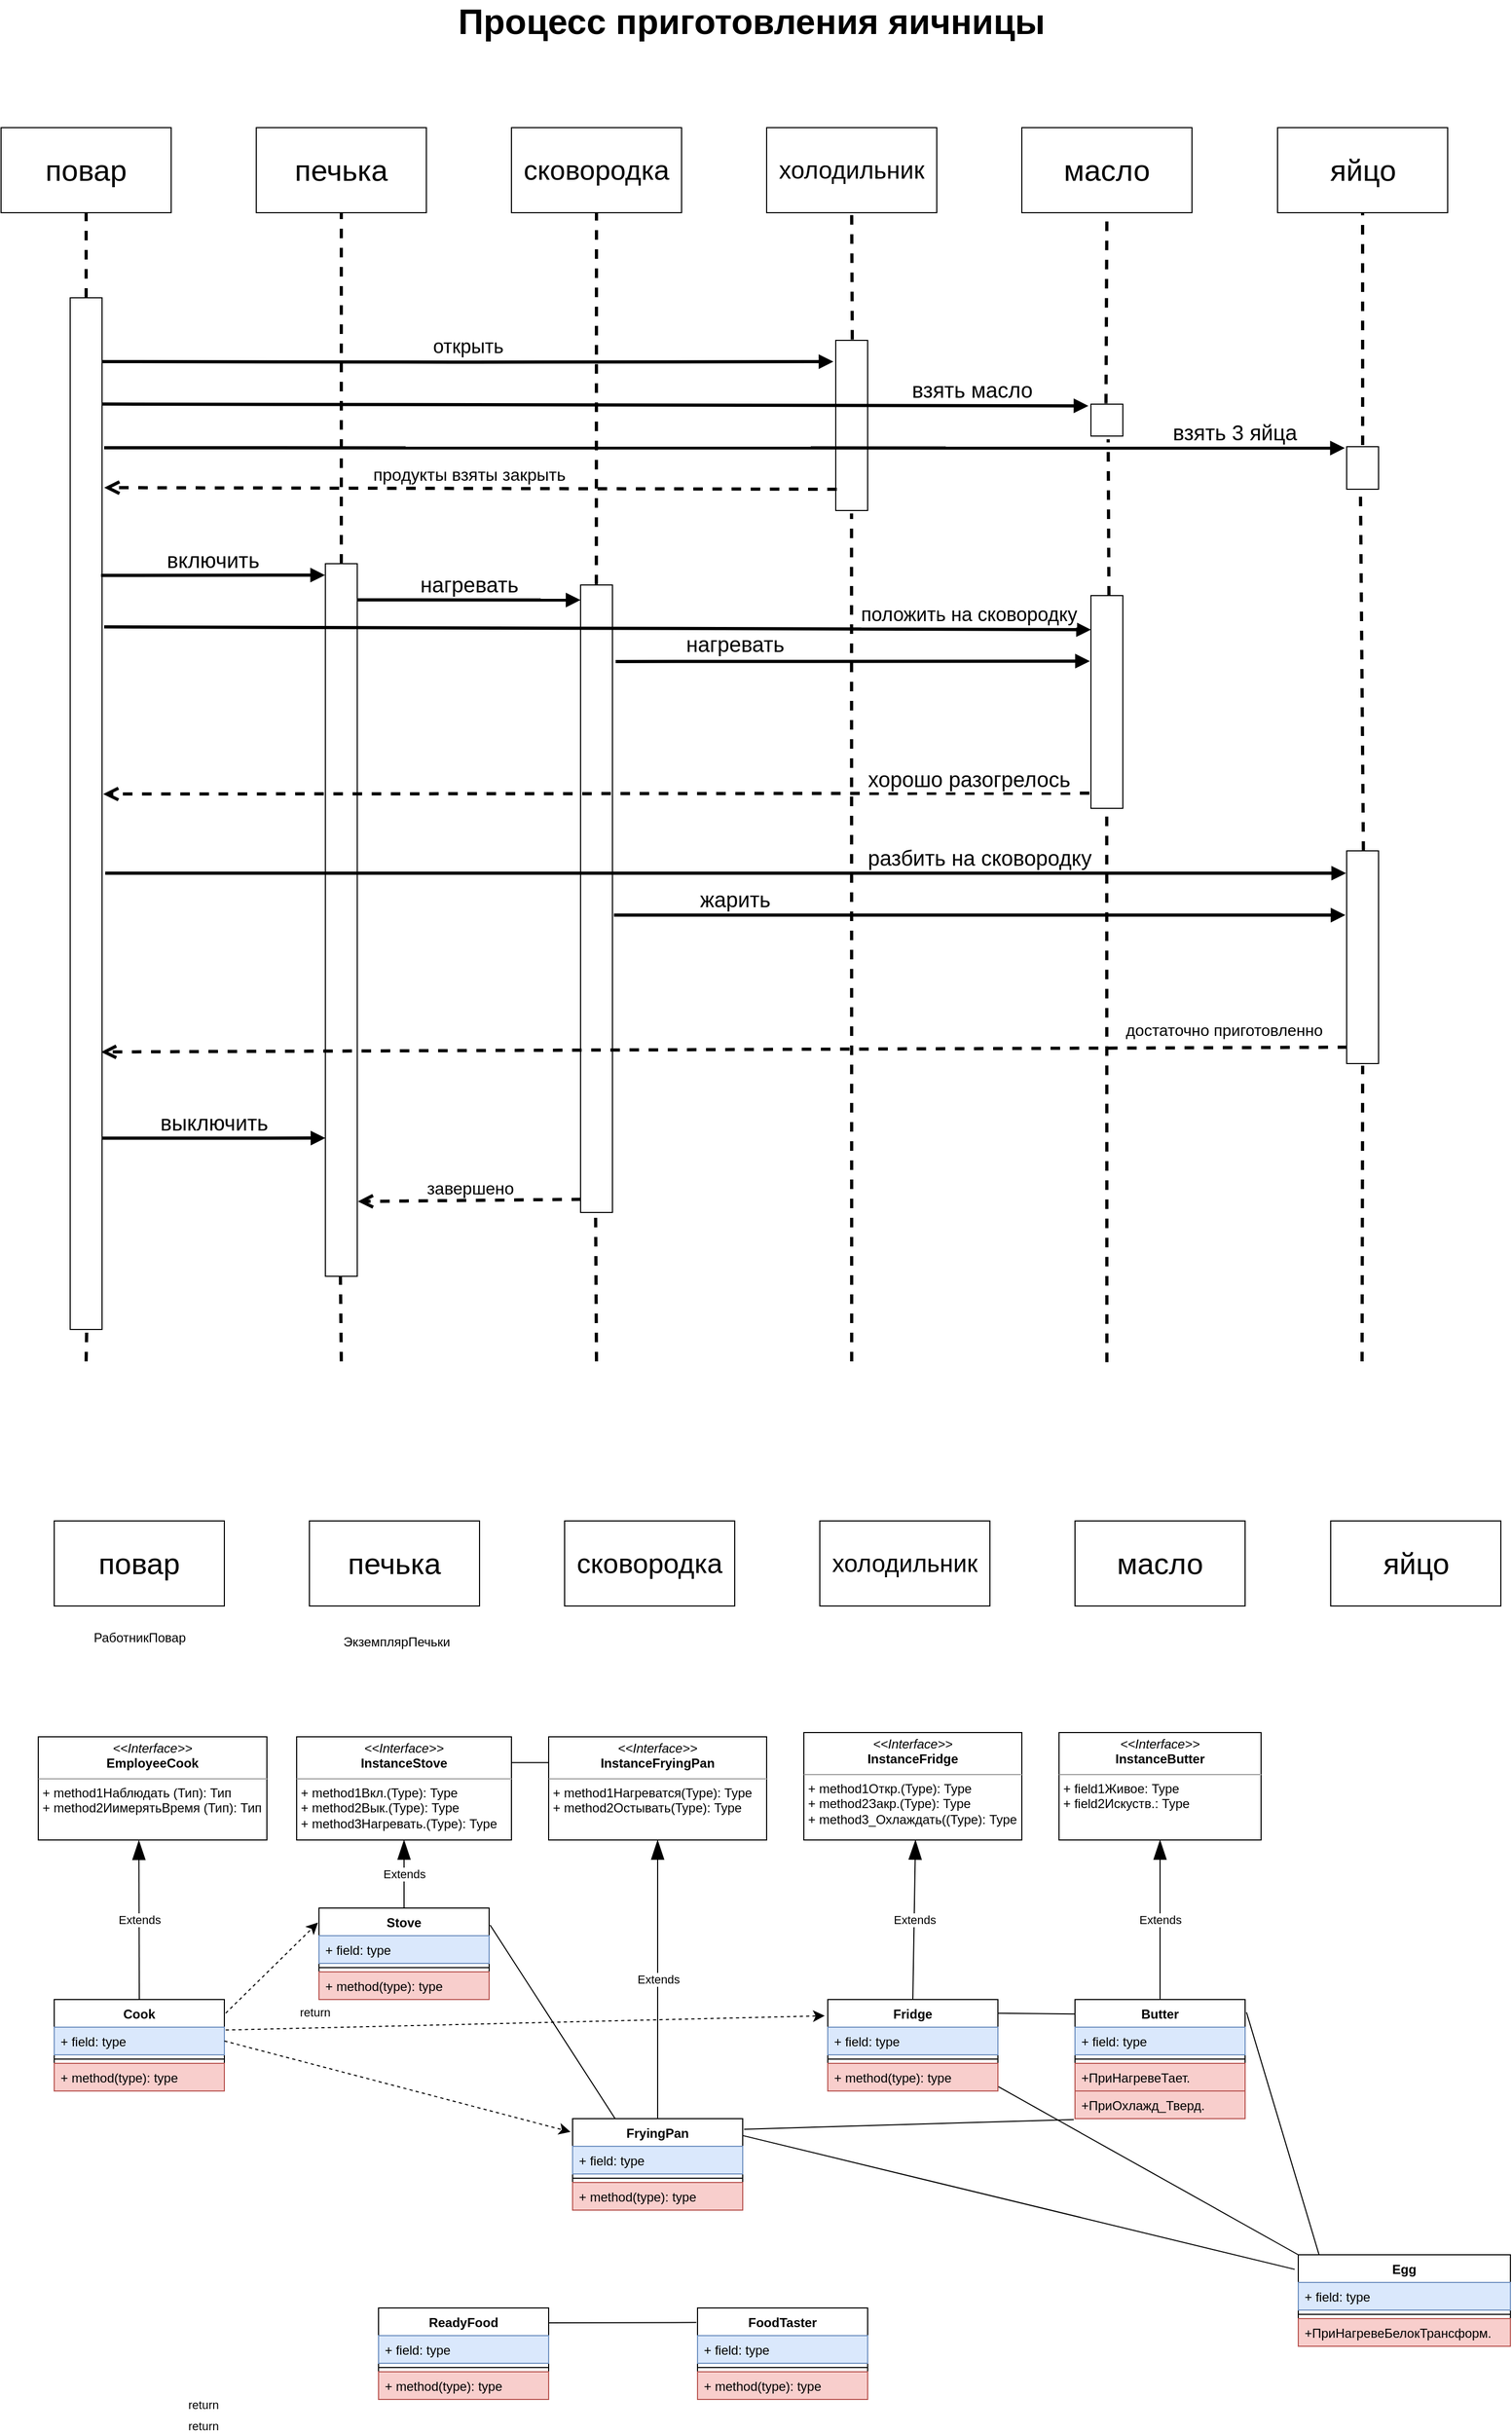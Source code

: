 <mxfile version="15.1.4" type="github">
  <diagram id="obAVTf1uiLFVrY0XSVBx" name="Page-1">
    <mxGraphModel dx="672" dy="408" grid="1" gridSize="10" guides="1" tooltips="1" connect="1" arrows="1" fold="1" page="1" pageScale="1" pageWidth="827" pageHeight="1169" math="0" shadow="0">
      <root>
        <mxCell id="0" />
        <mxCell id="1" parent="0" />
        <mxCell id="zY8dcGNMZM8oDJf9V6YR-1" value="" style="html=1;points=[];perimeter=orthogonalPerimeter;" parent="1" vertex="1">
          <mxGeometry x="345" y="570" width="30" height="670" as="geometry" />
        </mxCell>
        <mxCell id="zY8dcGNMZM8oDJf9V6YR-2" value="" style="html=1;points=[];perimeter=orthogonalPerimeter;" parent="1" vertex="1">
          <mxGeometry x="585" y="590" width="30" height="590" as="geometry" />
        </mxCell>
        <mxCell id="zY8dcGNMZM8oDJf9V6YR-3" value="&lt;span style=&quot;font-size: 28px ; text-align: justify&quot;&gt;&lt;font style=&quot;vertical-align: inherit&quot;&gt;&lt;font style=&quot;vertical-align: inherit&quot;&gt;повар&lt;/font&gt;&lt;/font&gt;&lt;/span&gt;" style="whiteSpace=wrap;html=1;align=center;" parent="1" vertex="1">
          <mxGeometry x="40" y="160" width="160" height="80" as="geometry" />
        </mxCell>
        <mxCell id="zY8dcGNMZM8oDJf9V6YR-4" value="&lt;span style=&quot;font-size: 28px ; text-align: justify&quot;&gt;&lt;font style=&quot;vertical-align: inherit&quot;&gt;&lt;font style=&quot;vertical-align: inherit&quot;&gt;печька&lt;/font&gt;&lt;/font&gt;&lt;/span&gt;" style="whiteSpace=wrap;html=1;align=center;" parent="1" vertex="1">
          <mxGeometry x="280" y="160" width="160" height="80" as="geometry" />
        </mxCell>
        <mxCell id="zY8dcGNMZM8oDJf9V6YR-5" value="&lt;span style=&quot;font-size: 26px ; text-align: justify&quot;&gt;&lt;font style=&quot;vertical-align: inherit&quot;&gt;&lt;font style=&quot;vertical-align: inherit&quot;&gt;сковородка&lt;/font&gt;&lt;/font&gt;&lt;/span&gt;" style="whiteSpace=wrap;html=1;align=center;" parent="1" vertex="1">
          <mxGeometry x="520" y="160" width="160" height="80" as="geometry" />
        </mxCell>
        <mxCell id="zY8dcGNMZM8oDJf9V6YR-6" value="&lt;span style=&quot;font-size: 23px ; text-align: justify&quot;&gt;&lt;font style=&quot;vertical-align: inherit&quot;&gt;&lt;font style=&quot;vertical-align: inherit&quot;&gt;холодильник&lt;/font&gt;&lt;/font&gt;&lt;/span&gt;" style="whiteSpace=wrap;html=1;align=center;" parent="1" vertex="1">
          <mxGeometry x="760" y="160" width="160" height="80" as="geometry" />
        </mxCell>
        <mxCell id="zY8dcGNMZM8oDJf9V6YR-7" value="&lt;span style=&quot;font-size: 28px ; text-align: justify&quot;&gt;&lt;font style=&quot;vertical-align: inherit&quot;&gt;&lt;font style=&quot;vertical-align: inherit&quot;&gt;масло&lt;/font&gt;&lt;/font&gt;&lt;/span&gt;" style="whiteSpace=wrap;html=1;align=center;" parent="1" vertex="1">
          <mxGeometry x="1000" y="160" width="160" height="80" as="geometry" />
        </mxCell>
        <mxCell id="zY8dcGNMZM8oDJf9V6YR-8" value="&lt;span style=&quot;font-size: 28px ; text-align: justify&quot;&gt;яйцо&lt;/span&gt;" style="whiteSpace=wrap;html=1;align=center;" parent="1" vertex="1">
          <mxGeometry x="1240.5" y="160" width="160" height="80" as="geometry" />
        </mxCell>
        <mxCell id="zY8dcGNMZM8oDJf9V6YR-9" value="" style="html=1;points=[];perimeter=orthogonalPerimeter;" parent="1" vertex="1">
          <mxGeometry x="105" y="320" width="30" height="970" as="geometry" />
        </mxCell>
        <mxCell id="zY8dcGNMZM8oDJf9V6YR-10" value="" style="html=1;points=[];perimeter=orthogonalPerimeter;" parent="1" vertex="1">
          <mxGeometry x="825" y="360" width="30" height="160" as="geometry" />
        </mxCell>
        <mxCell id="zY8dcGNMZM8oDJf9V6YR-11" value="" style="html=1;points=[];perimeter=orthogonalPerimeter;" parent="1" vertex="1">
          <mxGeometry x="1065" y="420" width="30" height="30" as="geometry" />
        </mxCell>
        <mxCell id="zY8dcGNMZM8oDJf9V6YR-12" value="" style="html=1;points=[];perimeter=orthogonalPerimeter;" parent="1" vertex="1">
          <mxGeometry x="1305.5" y="460" width="30" height="40" as="geometry" />
        </mxCell>
        <mxCell id="zY8dcGNMZM8oDJf9V6YR-13" value="&lt;span style=&quot;font-size: 16px&quot;&gt;&lt;font style=&quot;vertical-align: inherit&quot;&gt;&lt;font style=&quot;vertical-align: inherit&quot;&gt;завершено&lt;/font&gt;&lt;/font&gt;&lt;/span&gt;" style="html=1;verticalAlign=bottom;endArrow=open;dashed=1;endSize=8;strokeWidth=3;entryX=1.017;entryY=0.895;entryDx=0;entryDy=0;entryPerimeter=0;exitX=0.017;exitY=0.979;exitDx=0;exitDy=0;exitPerimeter=0;" parent="1" source="zY8dcGNMZM8oDJf9V6YR-2" target="zY8dcGNMZM8oDJf9V6YR-1" edge="1">
          <mxGeometry relative="1" as="geometry">
            <mxPoint x="580" y="1080" as="sourcePoint" />
            <mxPoint x="380" y="1080" as="targetPoint" />
            <Array as="points" />
          </mxGeometry>
        </mxCell>
        <mxCell id="zY8dcGNMZM8oDJf9V6YR-14" value="&lt;font style=&quot;vertical-align: inherit&quot;&gt;&lt;font style=&quot;vertical-align: inherit ; font-size: 18px&quot;&gt;открыть&lt;/font&gt;&lt;/font&gt;" style="html=1;verticalAlign=bottom;endArrow=block;strokeWidth=3;entryX=-0.074;entryY=0.125;entryDx=0;entryDy=0;entryPerimeter=0;" parent="1" target="zY8dcGNMZM8oDJf9V6YR-10" edge="1">
          <mxGeometry width="80" relative="1" as="geometry">
            <mxPoint x="135" y="380" as="sourcePoint" />
            <mxPoint x="820.0" y="380" as="targetPoint" />
            <Array as="points">
              <mxPoint x="475.21" y="380.5" />
            </Array>
          </mxGeometry>
        </mxCell>
        <mxCell id="zY8dcGNMZM8oDJf9V6YR-15" value="&lt;font style=&quot;vertical-align: inherit&quot;&gt;&lt;font style=&quot;vertical-align: inherit ; font-size: 20px&quot;&gt;&lt;font style=&quot;vertical-align: inherit&quot;&gt;&lt;font style=&quot;vertical-align: inherit&quot;&gt;&lt;font style=&quot;vertical-align: inherit&quot;&gt;&lt;font style=&quot;vertical-align: inherit&quot;&gt;взять масло&lt;/font&gt;&lt;/font&gt;&lt;/font&gt;&lt;/font&gt;&lt;/font&gt;&lt;/font&gt;" style="html=1;verticalAlign=bottom;endArrow=block;strokeWidth=3;exitX=1;exitY=0.103;exitDx=0;exitDy=0;exitPerimeter=0;entryX=-0.08;entryY=0.054;entryDx=0;entryDy=0;entryPerimeter=0;" parent="1" source="zY8dcGNMZM8oDJf9V6YR-9" target="zY8dcGNMZM8oDJf9V6YR-11" edge="1">
          <mxGeometry x="0.764" width="80" relative="1" as="geometry">
            <mxPoint x="135" y="430.5" as="sourcePoint" />
            <mxPoint x="1070" y="420" as="targetPoint" />
            <mxPoint as="offset" />
          </mxGeometry>
        </mxCell>
        <mxCell id="zY8dcGNMZM8oDJf9V6YR-16" value="&lt;font style=&quot;vertical-align: inherit&quot;&gt;&lt;font style=&quot;vertical-align: inherit ; font-size: 20px&quot;&gt;&lt;font style=&quot;vertical-align: inherit&quot;&gt;&lt;font style=&quot;vertical-align: inherit&quot;&gt;&lt;font style=&quot;vertical-align: inherit&quot;&gt;&lt;font style=&quot;vertical-align: inherit&quot;&gt;&lt;font style=&quot;vertical-align: inherit&quot;&gt;&lt;font style=&quot;vertical-align: inherit&quot;&gt;&lt;font style=&quot;vertical-align: inherit&quot;&gt;&lt;font style=&quot;vertical-align: inherit&quot;&gt;&lt;font style=&quot;vertical-align: inherit&quot;&gt;&lt;font style=&quot;vertical-align: inherit&quot;&gt;взять 3 яйца&lt;/font&gt;&lt;/font&gt;&lt;/font&gt;&lt;/font&gt;&lt;/font&gt;&lt;/font&gt;&lt;/font&gt;&lt;/font&gt;&lt;/font&gt;&lt;/font&gt;&lt;/font&gt;&lt;/font&gt;" style="html=1;verticalAlign=bottom;endArrow=block;strokeWidth=3;entryX=-0.058;entryY=0.032;entryDx=0;entryDy=0;entryPerimeter=0;" parent="1" target="zY8dcGNMZM8oDJf9V6YR-12" edge="1">
          <mxGeometry x="0.822" width="80" relative="1" as="geometry">
            <mxPoint x="137" y="461" as="sourcePoint" />
            <mxPoint x="1303.67" y="459.65" as="targetPoint" />
            <mxPoint as="offset" />
          </mxGeometry>
        </mxCell>
        <mxCell id="zY8dcGNMZM8oDJf9V6YR-17" value="&lt;font style=&quot;vertical-align: inherit&quot;&gt;&lt;font style=&quot;vertical-align: inherit ; font-size: 20px&quot;&gt;&lt;font style=&quot;vertical-align: inherit&quot;&gt;&lt;font style=&quot;vertical-align: inherit&quot;&gt;включить&lt;/font&gt;&lt;/font&gt;&lt;/font&gt;&lt;/font&gt;" style="html=1;verticalAlign=bottom;endArrow=block;strokeWidth=3;entryX=-0.011;entryY=0.016;entryDx=0;entryDy=0;entryPerimeter=0;" parent="1" target="zY8dcGNMZM8oDJf9V6YR-1" edge="1">
          <mxGeometry width="80" relative="1" as="geometry">
            <mxPoint x="134" y="581" as="sourcePoint" />
            <mxPoint x="343" y="570" as="targetPoint" />
          </mxGeometry>
        </mxCell>
        <mxCell id="zY8dcGNMZM8oDJf9V6YR-18" value="" style="html=1;points=[];perimeter=orthogonalPerimeter;" parent="1" vertex="1">
          <mxGeometry x="1065" y="600" width="30" height="200" as="geometry" />
        </mxCell>
        <mxCell id="zY8dcGNMZM8oDJf9V6YR-19" value="" style="html=1;points=[];perimeter=orthogonalPerimeter;" parent="1" vertex="1">
          <mxGeometry x="1305.5" y="840" width="30" height="200" as="geometry" />
        </mxCell>
        <mxCell id="zY8dcGNMZM8oDJf9V6YR-20" value="&lt;font style=&quot;vertical-align: inherit&quot;&gt;&lt;font style=&quot;vertical-align: inherit ; font-size: 20px&quot;&gt;&lt;font style=&quot;vertical-align: inherit&quot;&gt;&lt;font style=&quot;vertical-align: inherit&quot;&gt;&lt;font style=&quot;vertical-align: inherit&quot;&gt;&lt;font style=&quot;vertical-align: inherit&quot;&gt;выключить&lt;/font&gt;&lt;/font&gt;&lt;/font&gt;&lt;/font&gt;&lt;/font&gt;&lt;/font&gt;" style="html=1;verticalAlign=bottom;endArrow=block;strokeWidth=3;exitX=0.99;exitY=0.312;exitDx=0;exitDy=0;exitPerimeter=0;entryX=-0.011;entryY=0.016;entryDx=0;entryDy=0;entryPerimeter=0;" parent="1" edge="1">
          <mxGeometry width="80" relative="1" as="geometry">
            <mxPoint x="135.03" y="1110.16" as="sourcePoint" />
            <mxPoint x="345" y="1110" as="targetPoint" />
            <Array as="points">
              <mxPoint x="235.03" y="1110.16" />
            </Array>
          </mxGeometry>
        </mxCell>
        <mxCell id="zY8dcGNMZM8oDJf9V6YR-21" value="&lt;font style=&quot;vertical-align: inherit&quot;&gt;&lt;font style=&quot;vertical-align: inherit ; font-size: 20px&quot;&gt;&lt;font style=&quot;vertical-align: inherit&quot;&gt;&lt;font style=&quot;vertical-align: inherit&quot;&gt;&lt;font style=&quot;vertical-align: inherit&quot;&gt;&lt;font style=&quot;vertical-align: inherit&quot;&gt;нагревать&lt;/font&gt;&lt;/font&gt;&lt;/font&gt;&lt;/font&gt;&lt;/font&gt;&lt;/font&gt;" style="html=1;verticalAlign=bottom;endArrow=block;strokeWidth=3;entryX=-0.002;entryY=0.024;entryDx=0;entryDy=0;entryPerimeter=0;" parent="1" target="zY8dcGNMZM8oDJf9V6YR-2" edge="1">
          <mxGeometry width="80" relative="1" as="geometry">
            <mxPoint x="375" y="604" as="sourcePoint" />
            <mxPoint x="585" y="613" as="targetPoint" />
          </mxGeometry>
        </mxCell>
        <mxCell id="zY8dcGNMZM8oDJf9V6YR-22" value="&lt;span style=&quot;font-size: 16px&quot;&gt;&lt;font style=&quot;vertical-align: inherit&quot;&gt;&lt;font style=&quot;vertical-align: inherit&quot;&gt;&lt;font style=&quot;vertical-align: inherit&quot;&gt;&lt;font style=&quot;vertical-align: inherit&quot;&gt;продукты взяты закрыть&lt;/font&gt;&lt;/font&gt;&lt;/font&gt;&lt;/font&gt;&lt;/span&gt;" style="html=1;verticalAlign=bottom;endArrow=open;dashed=1;endSize=8;strokeWidth=3;exitX=0.033;exitY=0.875;exitDx=0;exitDy=0;exitPerimeter=0;entryX=1.067;entryY=0.184;entryDx=0;entryDy=0;entryPerimeter=0;" parent="1" source="zY8dcGNMZM8oDJf9V6YR-10" target="zY8dcGNMZM8oDJf9V6YR-9" edge="1">
          <mxGeometry x="0.004" y="-1" relative="1" as="geometry">
            <mxPoint x="580" y="500" as="sourcePoint" />
            <mxPoint x="380" y="500" as="targetPoint" />
            <Array as="points" />
            <mxPoint as="offset" />
          </mxGeometry>
        </mxCell>
        <mxCell id="zY8dcGNMZM8oDJf9V6YR-23" value="&lt;span style=&quot;font-size: 20px&quot;&gt;&lt;font style=&quot;vertical-align: inherit&quot;&gt;&lt;font style=&quot;vertical-align: inherit&quot;&gt;нагревать&lt;/font&gt;&lt;/font&gt;&lt;/span&gt;" style="html=1;verticalAlign=bottom;endArrow=block;strokeWidth=3;exitX=1.1;exitY=0.122;exitDx=0;exitDy=0;exitPerimeter=0;entryX=-0.033;entryY=0.308;entryDx=0;entryDy=0;entryPerimeter=0;" parent="1" source="zY8dcGNMZM8oDJf9V6YR-2" target="zY8dcGNMZM8oDJf9V6YR-18" edge="1">
          <mxGeometry x="-0.498" y="2" width="80" relative="1" as="geometry">
            <mxPoint x="760" y="680" as="sourcePoint" />
            <mxPoint x="1065" y="659" as="targetPoint" />
            <mxPoint as="offset" />
          </mxGeometry>
        </mxCell>
        <mxCell id="zY8dcGNMZM8oDJf9V6YR-24" value="&lt;font style=&quot;font-size: 20px&quot;&gt;хорошо разогрелось&lt;/font&gt;" style="html=1;verticalAlign=bottom;endArrow=open;dashed=1;endSize=8;strokeWidth=3;exitX=-0.048;exitY=0.929;exitDx=0;exitDy=0;exitPerimeter=0;entryX=1.033;entryY=0.481;entryDx=0;entryDy=0;entryPerimeter=0;startSize=8;" parent="1" source="zY8dcGNMZM8oDJf9V6YR-18" target="zY8dcGNMZM8oDJf9V6YR-9" edge="1">
          <mxGeometry x="-0.755" y="1" relative="1" as="geometry">
            <mxPoint x="850" y="780" as="sourcePoint" />
            <mxPoint x="650.0" y="780" as="targetPoint" />
            <Array as="points" />
            <mxPoint as="offset" />
          </mxGeometry>
        </mxCell>
        <mxCell id="zY8dcGNMZM8oDJf9V6YR-25" value="&lt;font style=&quot;vertical-align: inherit&quot;&gt;&lt;font style=&quot;vertical-align: inherit ; font-size: 18px&quot;&gt;положить на сковородку&lt;/font&gt;&lt;/font&gt;" style="html=1;verticalAlign=bottom;endArrow=block;strokeWidth=3;exitX=1.067;exitY=0.319;exitDx=0;exitDy=0;exitPerimeter=0;entryX=0;entryY=0.16;entryDx=0;entryDy=0;entryPerimeter=0;" parent="1" source="zY8dcGNMZM8oDJf9V6YR-9" target="zY8dcGNMZM8oDJf9V6YR-18" edge="1">
          <mxGeometry x="0.752" width="80" relative="1" as="geometry">
            <mxPoint x="260" y="640" as="sourcePoint" />
            <mxPoint x="710" y="640.1" as="targetPoint" />
            <mxPoint as="offset" />
          </mxGeometry>
        </mxCell>
        <mxCell id="zY8dcGNMZM8oDJf9V6YR-26" value="&lt;span style=&quot;font-size: 20px&quot;&gt;&lt;font style=&quot;vertical-align: inherit&quot;&gt;&lt;font style=&quot;vertical-align: inherit&quot;&gt;разбить на сковородку&lt;/font&gt;&lt;/font&gt;&lt;/span&gt;" style="html=1;verticalAlign=bottom;endArrow=block;strokeWidth=3;entryX=-0.017;entryY=0.105;entryDx=0;entryDy=0;entryPerimeter=0;" parent="1" target="zY8dcGNMZM8oDJf9V6YR-19" edge="1">
          <mxGeometry x="0.409" width="80" relative="1" as="geometry">
            <mxPoint x="138" y="861" as="sourcePoint" />
            <mxPoint x="1340" y="860.1" as="targetPoint" />
            <mxPoint as="offset" />
          </mxGeometry>
        </mxCell>
        <mxCell id="zY8dcGNMZM8oDJf9V6YR-27" value="&lt;span style=&quot;font-size: 20px&quot;&gt;&lt;font style=&quot;vertical-align: inherit&quot;&gt;&lt;font style=&quot;vertical-align: inherit&quot;&gt;жарить&lt;/font&gt;&lt;/font&gt;&lt;/span&gt;" style="html=1;verticalAlign=bottom;endArrow=block;strokeWidth=3;exitX=1.044;exitY=0.526;exitDx=0;exitDy=0;exitPerimeter=0;entryX=-0.039;entryY=0.302;entryDx=0;entryDy=0;entryPerimeter=0;" parent="1" source="zY8dcGNMZM8oDJf9V6YR-2" target="zY8dcGNMZM8oDJf9V6YR-19" edge="1">
          <mxGeometry x="-0.669" width="80" relative="1" as="geometry">
            <mxPoint x="800.5" y="900" as="sourcePoint" />
            <mxPoint x="1300" y="900" as="targetPoint" />
            <mxPoint as="offset" />
          </mxGeometry>
        </mxCell>
        <mxCell id="zY8dcGNMZM8oDJf9V6YR-28" value="&lt;font style=&quot;font-size: 15px&quot;&gt;достаточно приготовленно&lt;/font&gt;" style="html=1;verticalAlign=bottom;endArrow=open;dashed=1;endSize=8;strokeWidth=3;exitX=0.017;exitY=0.923;exitDx=0;exitDy=0;exitPerimeter=0;entryX=0.967;entryY=0.731;entryDx=0;entryDy=0;entryPerimeter=0;" parent="1" source="zY8dcGNMZM8oDJf9V6YR-19" target="zY8dcGNMZM8oDJf9V6YR-9" edge="1">
          <mxGeometry x="-0.802" y="-5" relative="1" as="geometry">
            <mxPoint x="730" y="1020" as="sourcePoint" />
            <mxPoint x="150" y="1023" as="targetPoint" />
            <Array as="points" />
            <mxPoint as="offset" />
          </mxGeometry>
        </mxCell>
        <mxCell id="zY8dcGNMZM8oDJf9V6YR-29" value="&lt;font style=&quot;font-size: 33px&quot;&gt;Процесс приготовления яичницы&amp;nbsp;&lt;/font&gt;" style="text;strokeColor=none;fillColor=none;html=1;fontSize=24;fontStyle=1;verticalAlign=middle;align=center;" parent="1" vertex="1">
          <mxGeometry x="470" y="40" width="560" height="40" as="geometry" />
        </mxCell>
        <mxCell id="zY8dcGNMZM8oDJf9V6YR-30" value="" style="endArrow=none;dashed=1;html=1;startSize=8;strokeWidth=3;entryX=0.5;entryY=1;entryDx=0;entryDy=0;" parent="1" target="zY8dcGNMZM8oDJf9V6YR-3" edge="1">
          <mxGeometry width="50" height="50" relative="1" as="geometry">
            <mxPoint x="120" y="320" as="sourcePoint" />
            <mxPoint x="700" y="690" as="targetPoint" />
          </mxGeometry>
        </mxCell>
        <mxCell id="zY8dcGNMZM8oDJf9V6YR-31" value="" style="endArrow=none;dashed=1;html=1;startSize=8;strokeWidth=3;" parent="1" edge="1">
          <mxGeometry width="50" height="50" relative="1" as="geometry">
            <mxPoint x="360" y="570" as="sourcePoint" />
            <mxPoint x="360" y="240" as="targetPoint" />
          </mxGeometry>
        </mxCell>
        <mxCell id="zY8dcGNMZM8oDJf9V6YR-32" value="" style="endArrow=none;dashed=1;html=1;startSize=8;strokeWidth=3;entryX=0.472;entryY=1;entryDx=0;entryDy=0;entryPerimeter=0;" parent="1" target="zY8dcGNMZM8oDJf9V6YR-1" edge="1">
          <mxGeometry width="50" height="50" relative="1" as="geometry">
            <mxPoint x="360" y="1320" as="sourcePoint" />
            <mxPoint x="370" y="1200" as="targetPoint" />
          </mxGeometry>
        </mxCell>
        <mxCell id="zY8dcGNMZM8oDJf9V6YR-33" value="" style="endArrow=none;dashed=1;html=1;startSize=8;strokeWidth=3;entryX=0.518;entryY=1;entryDx=0;entryDy=0;entryPerimeter=0;" parent="1" target="zY8dcGNMZM8oDJf9V6YR-9" edge="1">
          <mxGeometry width="50" height="50" relative="1" as="geometry">
            <mxPoint x="120" y="1320" as="sourcePoint" />
            <mxPoint x="120" y="1290" as="targetPoint" />
          </mxGeometry>
        </mxCell>
        <mxCell id="zY8dcGNMZM8oDJf9V6YR-34" value="" style="endArrow=none;dashed=1;html=1;startSize=8;strokeWidth=3;entryX=0.472;entryY=1;entryDx=0;entryDy=0;entryPerimeter=0;" parent="1" target="zY8dcGNMZM8oDJf9V6YR-2" edge="1">
          <mxGeometry width="50" height="50" relative="1" as="geometry">
            <mxPoint x="600" y="1320" as="sourcePoint" />
            <mxPoint x="600" y="1180" as="targetPoint" />
          </mxGeometry>
        </mxCell>
        <mxCell id="zY8dcGNMZM8oDJf9V6YR-35" value="" style="endArrow=none;dashed=1;html=1;startSize=8;strokeWidth=3;entryX=0.495;entryY=1.017;entryDx=0;entryDy=0;entryPerimeter=0;" parent="1" target="zY8dcGNMZM8oDJf9V6YR-10" edge="1">
          <mxGeometry width="50" height="50" relative="1" as="geometry">
            <mxPoint x="840" y="1320" as="sourcePoint" />
            <mxPoint x="840" y="510" as="targetPoint" />
          </mxGeometry>
        </mxCell>
        <mxCell id="zY8dcGNMZM8oDJf9V6YR-36" value="" style="endArrow=none;dashed=1;html=1;startSize=8;strokeWidth=3;exitX=0.518;exitY=-0.005;exitDx=0;exitDy=0;exitPerimeter=0;entryX=0.5;entryY=1;entryDx=0;entryDy=0;" parent="1" source="zY8dcGNMZM8oDJf9V6YR-10" target="zY8dcGNMZM8oDJf9V6YR-6" edge="1">
          <mxGeometry width="50" height="50" relative="1" as="geometry">
            <mxPoint x="840" y="300" as="sourcePoint" />
            <mxPoint x="840" y="250" as="targetPoint" />
          </mxGeometry>
        </mxCell>
        <mxCell id="zY8dcGNMZM8oDJf9V6YR-37" value="" style="endArrow=none;dashed=1;html=1;startSize=8;strokeWidth=3;entryX=0.5;entryY=1;entryDx=0;entryDy=0;exitX=0.495;exitY=-0.001;exitDx=0;exitDy=0;exitPerimeter=0;" parent="1" source="zY8dcGNMZM8oDJf9V6YR-2" target="zY8dcGNMZM8oDJf9V6YR-5" edge="1">
          <mxGeometry width="50" height="50" relative="1" as="geometry">
            <mxPoint x="600" y="280" as="sourcePoint" />
            <mxPoint x="600" y="240" as="targetPoint" />
          </mxGeometry>
        </mxCell>
        <mxCell id="zY8dcGNMZM8oDJf9V6YR-38" value="" style="endArrow=none;dashed=1;html=1;startSize=8;strokeWidth=3;entryX=0.5;entryY=1;entryDx=0;entryDy=0;exitX=0.472;exitY=-0.025;exitDx=0;exitDy=0;exitPerimeter=0;" parent="1" source="zY8dcGNMZM8oDJf9V6YR-11" target="zY8dcGNMZM8oDJf9V6YR-7" edge="1">
          <mxGeometry width="50" height="50" relative="1" as="geometry">
            <mxPoint x="1080" y="340" as="sourcePoint" />
            <mxPoint x="1080" y="260" as="targetPoint" />
          </mxGeometry>
        </mxCell>
        <mxCell id="zY8dcGNMZM8oDJf9V6YR-39" value="" style="endArrow=none;dashed=1;html=1;startSize=8;strokeWidth=3;entryX=0.541;entryY=1.101;entryDx=0;entryDy=0;entryPerimeter=0;exitX=0.564;exitY=0;exitDx=0;exitDy=0;exitPerimeter=0;" parent="1" source="zY8dcGNMZM8oDJf9V6YR-18" target="zY8dcGNMZM8oDJf9V6YR-11" edge="1">
          <mxGeometry width="50" height="50" relative="1" as="geometry">
            <mxPoint x="1080" y="530" as="sourcePoint" />
            <mxPoint x="1080" y="450" as="targetPoint" />
          </mxGeometry>
        </mxCell>
        <mxCell id="zY8dcGNMZM8oDJf9V6YR-40" value="" style="endArrow=none;dashed=1;html=1;startSize=8;strokeWidth=3;entryX=0.495;entryY=1.01;entryDx=0;entryDy=0;entryPerimeter=0;" parent="1" target="zY8dcGNMZM8oDJf9V6YR-18" edge="1">
          <mxGeometry width="50" height="50" relative="1" as="geometry">
            <mxPoint x="1080" y="1320.69" as="sourcePoint" />
            <mxPoint x="1080" y="760" as="targetPoint" />
          </mxGeometry>
        </mxCell>
        <mxCell id="zY8dcGNMZM8oDJf9V6YR-41" value="" style="endArrow=none;dashed=1;html=1;startSize=8;strokeWidth=3;entryX=0.433;entryY=1.05;entryDx=0;entryDy=0;exitX=0.525;exitY=0;exitDx=0;exitDy=0;exitPerimeter=0;entryPerimeter=0;" parent="1" source="zY8dcGNMZM8oDJf9V6YR-19" target="zY8dcGNMZM8oDJf9V6YR-12" edge="1">
          <mxGeometry width="50" height="50" relative="1" as="geometry">
            <mxPoint x="1320" y="800" as="sourcePoint" />
            <mxPoint x="1320" y="720" as="targetPoint" />
          </mxGeometry>
        </mxCell>
        <mxCell id="zY8dcGNMZM8oDJf9V6YR-42" value="" style="endArrow=none;dashed=1;html=1;startSize=8;strokeWidth=3;entryX=0.502;entryY=1.01;entryDx=0;entryDy=0;entryPerimeter=0;" parent="1" target="zY8dcGNMZM8oDJf9V6YR-19" edge="1">
          <mxGeometry width="50" height="50" relative="1" as="geometry">
            <mxPoint x="1320" y="1320" as="sourcePoint" />
            <mxPoint x="1320" y="1040" as="targetPoint" />
          </mxGeometry>
        </mxCell>
        <mxCell id="zY8dcGNMZM8oDJf9V6YR-43" value="" style="endArrow=none;dashed=1;html=1;startSize=8;strokeWidth=3;entryX=0.5;entryY=1;entryDx=0;entryDy=0;exitX=0.502;exitY=-0.036;exitDx=0;exitDy=0;exitPerimeter=0;" parent="1" source="zY8dcGNMZM8oDJf9V6YR-12" target="zY8dcGNMZM8oDJf9V6YR-8" edge="1">
          <mxGeometry width="50" height="50" relative="1" as="geometry">
            <mxPoint x="1320" y="380" as="sourcePoint" />
            <mxPoint x="1320" y="300" as="targetPoint" />
          </mxGeometry>
        </mxCell>
        <mxCell id="zY8dcGNMZM8oDJf9V6YR-44" value="&lt;span style=&quot;font-size: 28px ; text-align: justify&quot;&gt;&lt;font style=&quot;vertical-align: inherit&quot;&gt;&lt;font style=&quot;vertical-align: inherit&quot;&gt;повар&lt;/font&gt;&lt;/font&gt;&lt;/span&gt;" style="whiteSpace=wrap;html=1;align=center;" parent="1" vertex="1">
          <mxGeometry x="90" y="1470" width="160" height="80" as="geometry" />
        </mxCell>
        <mxCell id="zY8dcGNMZM8oDJf9V6YR-45" value="&lt;span style=&quot;font-size: 28px ; text-align: justify&quot;&gt;&lt;font style=&quot;vertical-align: inherit&quot;&gt;&lt;font style=&quot;vertical-align: inherit&quot;&gt;печька&lt;/font&gt;&lt;/font&gt;&lt;/span&gt;" style="whiteSpace=wrap;html=1;align=center;" parent="1" vertex="1">
          <mxGeometry x="330" y="1470" width="160" height="80" as="geometry" />
        </mxCell>
        <mxCell id="zY8dcGNMZM8oDJf9V6YR-46" value="&lt;span style=&quot;font-size: 26px ; text-align: justify&quot;&gt;&lt;font style=&quot;vertical-align: inherit&quot;&gt;&lt;font style=&quot;vertical-align: inherit&quot;&gt;сковородка&lt;/font&gt;&lt;/font&gt;&lt;/span&gt;" style="whiteSpace=wrap;html=1;align=center;" parent="1" vertex="1">
          <mxGeometry x="570" y="1470" width="160" height="80" as="geometry" />
        </mxCell>
        <mxCell id="zY8dcGNMZM8oDJf9V6YR-47" value="&lt;span style=&quot;font-size: 23px ; text-align: justify&quot;&gt;&lt;font style=&quot;vertical-align: inherit&quot;&gt;&lt;font style=&quot;vertical-align: inherit&quot;&gt;холодильник&lt;/font&gt;&lt;/font&gt;&lt;/span&gt;" style="whiteSpace=wrap;html=1;align=center;" parent="1" vertex="1">
          <mxGeometry x="810" y="1470" width="160" height="80" as="geometry" />
        </mxCell>
        <mxCell id="zY8dcGNMZM8oDJf9V6YR-48" value="&lt;span style=&quot;font-size: 28px ; text-align: justify&quot;&gt;&lt;font style=&quot;vertical-align: inherit&quot;&gt;&lt;font style=&quot;vertical-align: inherit&quot;&gt;масло&lt;/font&gt;&lt;/font&gt;&lt;/span&gt;" style="whiteSpace=wrap;html=1;align=center;" parent="1" vertex="1">
          <mxGeometry x="1050" y="1470" width="160" height="80" as="geometry" />
        </mxCell>
        <mxCell id="zY8dcGNMZM8oDJf9V6YR-49" value="&lt;span style=&quot;font-size: 28px ; text-align: justify&quot;&gt;яйцо&lt;/span&gt;" style="whiteSpace=wrap;html=1;align=center;" parent="1" vertex="1">
          <mxGeometry x="1290.5" y="1470" width="160" height="80" as="geometry" />
        </mxCell>
        <mxCell id="zY8dcGNMZM8oDJf9V6YR-50" value="Cook" style="swimlane;fontStyle=1;align=center;verticalAlign=top;childLayout=stackLayout;horizontal=1;startSize=26;horizontalStack=0;resizeParent=1;resizeParentMax=0;resizeLast=0;collapsible=1;marginBottom=0;" parent="1" vertex="1">
          <mxGeometry x="90" y="1920" width="160" height="86" as="geometry" />
        </mxCell>
        <mxCell id="zY8dcGNMZM8oDJf9V6YR-51" value="+ field: type" style="text;strokeColor=#6c8ebf;fillColor=#dae8fc;align=left;verticalAlign=top;spacingLeft=4;spacingRight=4;overflow=hidden;rotatable=0;points=[[0,0.5],[1,0.5]];portConstraint=eastwest;" parent="zY8dcGNMZM8oDJf9V6YR-50" vertex="1">
          <mxGeometry y="26" width="160" height="26" as="geometry" />
        </mxCell>
        <mxCell id="zY8dcGNMZM8oDJf9V6YR-52" value="" style="line;strokeWidth=1;fillColor=none;align=left;verticalAlign=middle;spacingTop=-1;spacingLeft=3;spacingRight=3;rotatable=0;labelPosition=right;points=[];portConstraint=eastwest;" parent="zY8dcGNMZM8oDJf9V6YR-50" vertex="1">
          <mxGeometry y="52" width="160" height="8" as="geometry" />
        </mxCell>
        <mxCell id="zY8dcGNMZM8oDJf9V6YR-53" value="+ method(type): type" style="text;strokeColor=#b85450;fillColor=#f8cecc;align=left;verticalAlign=top;spacingLeft=4;spacingRight=4;overflow=hidden;rotatable=0;points=[[0,0.5],[1,0.5]];portConstraint=eastwest;" parent="zY8dcGNMZM8oDJf9V6YR-50" vertex="1">
          <mxGeometry y="60" width="160" height="26" as="geometry" />
        </mxCell>
        <mxCell id="zY8dcGNMZM8oDJf9V6YR-54" value="Stove" style="swimlane;fontStyle=1;align=center;verticalAlign=top;childLayout=stackLayout;horizontal=1;startSize=26;horizontalStack=0;resizeParent=1;resizeParentMax=0;resizeLast=0;collapsible=1;marginBottom=0;" parent="1" vertex="1">
          <mxGeometry x="339" y="1834" width="160" height="86" as="geometry" />
        </mxCell>
        <mxCell id="zY8dcGNMZM8oDJf9V6YR-55" value="+ field: type" style="text;strokeColor=#6c8ebf;fillColor=#dae8fc;align=left;verticalAlign=top;spacingLeft=4;spacingRight=4;overflow=hidden;rotatable=0;points=[[0,0.5],[1,0.5]];portConstraint=eastwest;" parent="zY8dcGNMZM8oDJf9V6YR-54" vertex="1">
          <mxGeometry y="26" width="160" height="26" as="geometry" />
        </mxCell>
        <mxCell id="zY8dcGNMZM8oDJf9V6YR-56" value="" style="line;strokeWidth=1;fillColor=none;align=left;verticalAlign=middle;spacingTop=-1;spacingLeft=3;spacingRight=3;rotatable=0;labelPosition=right;points=[];portConstraint=eastwest;" parent="zY8dcGNMZM8oDJf9V6YR-54" vertex="1">
          <mxGeometry y="52" width="160" height="8" as="geometry" />
        </mxCell>
        <mxCell id="zY8dcGNMZM8oDJf9V6YR-57" value="+ method(type): type" style="text;strokeColor=#b85450;fillColor=#f8cecc;align=left;verticalAlign=top;spacingLeft=4;spacingRight=4;overflow=hidden;rotatable=0;points=[[0,0.5],[1,0.5]];portConstraint=eastwest;" parent="zY8dcGNMZM8oDJf9V6YR-54" vertex="1">
          <mxGeometry y="60" width="160" height="26" as="geometry" />
        </mxCell>
        <mxCell id="zY8dcGNMZM8oDJf9V6YR-58" value="FryingPan" style="swimlane;fontStyle=1;align=center;verticalAlign=top;childLayout=stackLayout;horizontal=1;startSize=26;horizontalStack=0;resizeParent=1;resizeParentMax=0;resizeLast=0;collapsible=1;marginBottom=0;" parent="1" vertex="1">
          <mxGeometry x="577.5" y="2032" width="160" height="86" as="geometry" />
        </mxCell>
        <mxCell id="zY8dcGNMZM8oDJf9V6YR-59" value="+ field: type" style="text;strokeColor=#6c8ebf;fillColor=#dae8fc;align=left;verticalAlign=top;spacingLeft=4;spacingRight=4;overflow=hidden;rotatable=0;points=[[0,0.5],[1,0.5]];portConstraint=eastwest;" parent="zY8dcGNMZM8oDJf9V6YR-58" vertex="1">
          <mxGeometry y="26" width="160" height="26" as="geometry" />
        </mxCell>
        <mxCell id="zY8dcGNMZM8oDJf9V6YR-60" value="" style="line;strokeWidth=1;fillColor=none;align=left;verticalAlign=middle;spacingTop=-1;spacingLeft=3;spacingRight=3;rotatable=0;labelPosition=right;points=[];portConstraint=eastwest;" parent="zY8dcGNMZM8oDJf9V6YR-58" vertex="1">
          <mxGeometry y="52" width="160" height="8" as="geometry" />
        </mxCell>
        <mxCell id="zY8dcGNMZM8oDJf9V6YR-61" value="+ method(type): type" style="text;strokeColor=#b85450;fillColor=#f8cecc;align=left;verticalAlign=top;spacingLeft=4;spacingRight=4;overflow=hidden;rotatable=0;points=[[0,0.5],[1,0.5]];portConstraint=eastwest;" parent="zY8dcGNMZM8oDJf9V6YR-58" vertex="1">
          <mxGeometry y="60" width="160" height="26" as="geometry" />
        </mxCell>
        <mxCell id="zY8dcGNMZM8oDJf9V6YR-62" value="Fridge" style="swimlane;fontStyle=1;align=center;verticalAlign=top;childLayout=stackLayout;horizontal=1;startSize=26;horizontalStack=0;resizeParent=1;resizeParentMax=0;resizeLast=0;collapsible=1;marginBottom=0;" parent="1" vertex="1">
          <mxGeometry x="817.5" y="1920" width="160" height="86" as="geometry" />
        </mxCell>
        <mxCell id="zY8dcGNMZM8oDJf9V6YR-63" value="+ field: type" style="text;strokeColor=#6c8ebf;fillColor=#dae8fc;align=left;verticalAlign=top;spacingLeft=4;spacingRight=4;overflow=hidden;rotatable=0;points=[[0,0.5],[1,0.5]];portConstraint=eastwest;" parent="zY8dcGNMZM8oDJf9V6YR-62" vertex="1">
          <mxGeometry y="26" width="160" height="26" as="geometry" />
        </mxCell>
        <mxCell id="zY8dcGNMZM8oDJf9V6YR-64" value="" style="line;strokeWidth=1;fillColor=none;align=left;verticalAlign=middle;spacingTop=-1;spacingLeft=3;spacingRight=3;rotatable=0;labelPosition=right;points=[];portConstraint=eastwest;" parent="zY8dcGNMZM8oDJf9V6YR-62" vertex="1">
          <mxGeometry y="52" width="160" height="8" as="geometry" />
        </mxCell>
        <mxCell id="zY8dcGNMZM8oDJf9V6YR-65" value="+ method(type): type" style="text;strokeColor=#b85450;fillColor=#f8cecc;align=left;verticalAlign=top;spacingLeft=4;spacingRight=4;overflow=hidden;rotatable=0;points=[[0,0.5],[1,0.5]];portConstraint=eastwest;" parent="zY8dcGNMZM8oDJf9V6YR-62" vertex="1">
          <mxGeometry y="60" width="160" height="26" as="geometry" />
        </mxCell>
        <mxCell id="zY8dcGNMZM8oDJf9V6YR-66" value="Butter" style="swimlane;fontStyle=1;align=center;verticalAlign=top;childLayout=stackLayout;horizontal=1;startSize=26;horizontalStack=0;resizeParent=1;resizeParentMax=0;resizeLast=0;collapsible=1;marginBottom=0;" parent="1" vertex="1">
          <mxGeometry x="1050" y="1920" width="160" height="112" as="geometry" />
        </mxCell>
        <mxCell id="zY8dcGNMZM8oDJf9V6YR-67" value="+ field: type" style="text;strokeColor=#6c8ebf;fillColor=#dae8fc;align=left;verticalAlign=top;spacingLeft=4;spacingRight=4;overflow=hidden;rotatable=0;points=[[0,0.5],[1,0.5]];portConstraint=eastwest;" parent="zY8dcGNMZM8oDJf9V6YR-66" vertex="1">
          <mxGeometry y="26" width="160" height="26" as="geometry" />
        </mxCell>
        <mxCell id="zY8dcGNMZM8oDJf9V6YR-68" value="" style="line;strokeWidth=1;fillColor=none;align=left;verticalAlign=middle;spacingTop=-1;spacingLeft=3;spacingRight=3;rotatable=0;labelPosition=right;points=[];portConstraint=eastwest;" parent="zY8dcGNMZM8oDJf9V6YR-66" vertex="1">
          <mxGeometry y="52" width="160" height="8" as="geometry" />
        </mxCell>
        <mxCell id="oMbsbCd0VZJmheOJr5XD-8" value="+ПриНагревеТает." style="text;strokeColor=#b85450;fillColor=#f8cecc;align=left;verticalAlign=top;spacingLeft=4;spacingRight=4;overflow=hidden;rotatable=0;points=[[0,0.5],[1,0.5]];portConstraint=eastwest;" vertex="1" parent="zY8dcGNMZM8oDJf9V6YR-66">
          <mxGeometry y="60" width="160" height="26" as="geometry" />
        </mxCell>
        <mxCell id="zY8dcGNMZM8oDJf9V6YR-69" value="+ПриОхлажд_Тверд." style="text;strokeColor=#b85450;fillColor=#f8cecc;align=left;verticalAlign=top;spacingLeft=4;spacingRight=4;overflow=hidden;rotatable=0;points=[[0,0.5],[1,0.5]];portConstraint=eastwest;" parent="zY8dcGNMZM8oDJf9V6YR-66" vertex="1">
          <mxGeometry y="86" width="160" height="26" as="geometry" />
        </mxCell>
        <mxCell id="zY8dcGNMZM8oDJf9V6YR-70" value="Egg" style="swimlane;fontStyle=1;align=center;verticalAlign=top;childLayout=stackLayout;horizontal=1;startSize=26;horizontalStack=0;resizeParent=1;resizeParentMax=0;resizeLast=0;collapsible=1;marginBottom=0;" parent="1" vertex="1">
          <mxGeometry x="1260" y="2160" width="199.5" height="86" as="geometry" />
        </mxCell>
        <mxCell id="zY8dcGNMZM8oDJf9V6YR-71" value="+ field: type" style="text;strokeColor=#6c8ebf;fillColor=#dae8fc;align=left;verticalAlign=top;spacingLeft=4;spacingRight=4;overflow=hidden;rotatable=0;points=[[0,0.5],[1,0.5]];portConstraint=eastwest;" parent="zY8dcGNMZM8oDJf9V6YR-70" vertex="1">
          <mxGeometry y="26" width="199.5" height="26" as="geometry" />
        </mxCell>
        <mxCell id="zY8dcGNMZM8oDJf9V6YR-72" value="" style="line;strokeWidth=1;fillColor=none;align=left;verticalAlign=middle;spacingTop=-1;spacingLeft=3;spacingRight=3;rotatable=0;labelPosition=right;points=[];portConstraint=eastwest;" parent="zY8dcGNMZM8oDJf9V6YR-70" vertex="1">
          <mxGeometry y="52" width="199.5" height="8" as="geometry" />
        </mxCell>
        <mxCell id="zY8dcGNMZM8oDJf9V6YR-73" value="+ПриНагревеБелокТрансформ." style="text;strokeColor=#b85450;fillColor=#f8cecc;align=left;verticalAlign=top;spacingLeft=4;spacingRight=4;overflow=hidden;rotatable=0;points=[[0,0.5],[1,0.5]];portConstraint=eastwest;" parent="zY8dcGNMZM8oDJf9V6YR-70" vertex="1">
          <mxGeometry y="60" width="199.5" height="26" as="geometry" />
        </mxCell>
        <mxCell id="zY8dcGNMZM8oDJf9V6YR-74" value="&lt;p style=&quot;margin: 0px ; margin-top: 4px ; text-align: center&quot;&gt;&lt;i&gt;&amp;lt;&amp;lt;Interface&amp;gt;&amp;gt;&lt;/i&gt;&lt;br&gt;&lt;b&gt;InstanceStove&lt;/b&gt;&lt;/p&gt;&lt;hr size=&quot;1&quot;&gt;&lt;p style=&quot;margin: 0px ; margin-left: 4px&quot;&gt;+ method1Вкл.(Type): Type&lt;br&gt;+ method2Вык.(Type): Type&lt;/p&gt;&lt;p style=&quot;margin: 0px ; margin-left: 4px&quot;&gt;+ method3Нагревать.(Type): Type&lt;br&gt;&lt;/p&gt;" style="verticalAlign=top;align=left;overflow=fill;fontSize=12;fontFamily=Helvetica;html=1;" parent="1" vertex="1">
          <mxGeometry x="318" y="1673" width="202" height="97" as="geometry" />
        </mxCell>
        <mxCell id="zY8dcGNMZM8oDJf9V6YR-75" value="&lt;p style=&quot;margin: 4px 0px 0px&quot;&gt;&lt;/p&gt;&lt;div style=&quot;text-align: center&quot;&gt;&lt;i&gt;&amp;lt;&amp;lt;Interface&amp;gt;&amp;gt;&lt;/i&gt;&lt;/div&gt;&lt;div style=&quot;text-align: center&quot;&gt;&lt;b&gt;Instance&lt;/b&gt;&lt;span style=&quot;font-weight: 700&quot;&gt;FryingPan&lt;/span&gt;&lt;/div&gt;&lt;hr size=&quot;1&quot;&gt;&lt;p style=&quot;margin: 0px ; margin-left: 4px&quot;&gt;&lt;/p&gt;&lt;p style=&quot;margin: 0px ; margin-left: 4px&quot;&gt;+ method1Нагреватся(Type): Type&lt;br&gt;+ method2Остывать(Type): Type&lt;/p&gt;" style="verticalAlign=top;align=left;overflow=fill;fontSize=12;fontFamily=Helvetica;html=1;" parent="1" vertex="1">
          <mxGeometry x="555" y="1673" width="205" height="97" as="geometry" />
        </mxCell>
        <mxCell id="zY8dcGNMZM8oDJf9V6YR-76" value="&lt;p style=&quot;margin: 4px 0px 0px&quot;&gt;&lt;/p&gt;&lt;div style=&quot;text-align: center&quot;&gt;&lt;i&gt;&amp;lt;&amp;lt;Interface&amp;gt;&amp;gt;&lt;/i&gt;&lt;/div&gt;&lt;div style=&quot;text-align: center&quot;&gt;&lt;b&gt;Instance&lt;/b&gt;&lt;span style=&quot;font-weight: 700&quot;&gt;Fridge&lt;/span&gt;&lt;/div&gt;&lt;hr size=&quot;1&quot;&gt;&lt;p style=&quot;margin: 0px ; margin-left: 4px&quot;&gt;+ method1Откр.(Type): Type&lt;br&gt;+ method2Закр.(Type): Type&lt;/p&gt;&lt;p style=&quot;margin: 0px ; margin-left: 4px&quot;&gt;+ method3_Охлаждать((Type): Type&lt;br&gt;&lt;/p&gt;" style="verticalAlign=top;align=left;overflow=fill;fontSize=12;fontFamily=Helvetica;html=1;" parent="1" vertex="1">
          <mxGeometry x="795" y="1669" width="205" height="101" as="geometry" />
        </mxCell>
        <mxCell id="zY8dcGNMZM8oDJf9V6YR-77" value="&lt;p style=&quot;margin: 0px ; margin-top: 4px ; text-align: center&quot;&gt;&lt;i&gt;&amp;lt;&amp;lt;Interface&amp;gt;&amp;gt;&lt;/i&gt;&lt;br&gt;&lt;b&gt;InstanceButter&lt;/b&gt;&lt;br&gt;&lt;/p&gt;&lt;hr size=&quot;1&quot;&gt;&lt;p style=&quot;margin: 0px ; margin-left: 4px&quot;&gt;+ field1Живое: Type&lt;br&gt;+ field2Искуств.: Type&lt;/p&gt;" style="verticalAlign=top;align=left;overflow=fill;fontSize=12;fontFamily=Helvetica;html=1;" parent="1" vertex="1">
          <mxGeometry x="1035" y="1669" width="190" height="101" as="geometry" />
        </mxCell>
        <mxCell id="zY8dcGNMZM8oDJf9V6YR-78" value="&lt;p style=&quot;margin: 0px ; margin-top: 4px ; text-align: center&quot;&gt;&lt;i&gt;&lt;font style=&quot;vertical-align: inherit&quot;&gt;&lt;font style=&quot;vertical-align: inherit&quot;&gt;&amp;lt;&amp;lt;Interface&amp;gt;&amp;gt; &lt;/font&gt;&lt;/font&gt;&lt;/i&gt;&lt;br&gt;&lt;b&gt;&lt;font style=&quot;vertical-align: inherit&quot;&gt;&lt;font style=&quot;vertical-align: inherit&quot;&gt;EmployeeCook&lt;/font&gt;&lt;/font&gt;&lt;/b&gt;&lt;/p&gt;&lt;hr size=&quot;1&quot;&gt;&lt;p style=&quot;margin: 0px ; margin-left: 4px&quot;&gt;&lt;font style=&quot;vertical-align: inherit&quot;&gt;&lt;font style=&quot;vertical-align: inherit&quot;&gt;+ method1Наблюдать (Тип): Тип &lt;/font&gt;&lt;/font&gt;&lt;br&gt;&lt;font style=&quot;vertical-align: inherit&quot;&gt;&lt;font style=&quot;vertical-align: inherit&quot;&gt;+ method2ИимерятьВремя (Тип): Тип&lt;/font&gt;&lt;/font&gt;&lt;/p&gt;" style="verticalAlign=top;align=left;overflow=fill;fontSize=12;fontFamily=Helvetica;html=1;" parent="1" vertex="1">
          <mxGeometry x="75" y="1673" width="215" height="97" as="geometry" />
        </mxCell>
        <mxCell id="zY8dcGNMZM8oDJf9V6YR-79" value="ЭкземплярПечьки" style="text;whiteSpace=wrap;html=1;" parent="1" vertex="1">
          <mxGeometry x="360" y="1570" width="90" height="30" as="geometry" />
        </mxCell>
        <mxCell id="zY8dcGNMZM8oDJf9V6YR-80" value="РаботникПовар" style="text;html=1;align=center;verticalAlign=middle;resizable=0;points=[];autosize=1;strokeColor=none;fillColor=none;" parent="1" vertex="1">
          <mxGeometry x="120" y="1570" width="100" height="20" as="geometry" />
        </mxCell>
        <mxCell id="zY8dcGNMZM8oDJf9V6YR-81" style="edgeStyle=orthogonalEdgeStyle;rounded=0;orthogonalLoop=1;jettySize=auto;html=1;exitX=0.5;exitY=1;exitDx=0;exitDy=0;startSize=8;strokeWidth=3;" parent="1" source="zY8dcGNMZM8oDJf9V6YR-74" target="zY8dcGNMZM8oDJf9V6YR-74" edge="1">
          <mxGeometry relative="1" as="geometry" />
        </mxCell>
        <mxCell id="zY8dcGNMZM8oDJf9V6YR-82" value="FoodTaster" style="swimlane;fontStyle=1;align=center;verticalAlign=top;childLayout=stackLayout;horizontal=1;startSize=26;horizontalStack=0;resizeParent=1;resizeParentMax=0;resizeLast=0;collapsible=1;marginBottom=0;" parent="1" vertex="1">
          <mxGeometry x="695" y="2210" width="160" height="86" as="geometry" />
        </mxCell>
        <mxCell id="zY8dcGNMZM8oDJf9V6YR-83" value="+ field: type" style="text;strokeColor=#6c8ebf;fillColor=#dae8fc;align=left;verticalAlign=top;spacingLeft=4;spacingRight=4;overflow=hidden;rotatable=0;points=[[0,0.5],[1,0.5]];portConstraint=eastwest;" parent="zY8dcGNMZM8oDJf9V6YR-82" vertex="1">
          <mxGeometry y="26" width="160" height="26" as="geometry" />
        </mxCell>
        <mxCell id="zY8dcGNMZM8oDJf9V6YR-84" value="" style="line;strokeWidth=1;fillColor=none;align=left;verticalAlign=middle;spacingTop=-1;spacingLeft=3;spacingRight=3;rotatable=0;labelPosition=right;points=[];portConstraint=eastwest;" parent="zY8dcGNMZM8oDJf9V6YR-82" vertex="1">
          <mxGeometry y="52" width="160" height="8" as="geometry" />
        </mxCell>
        <mxCell id="zY8dcGNMZM8oDJf9V6YR-85" value="+ method(type): type" style="text;strokeColor=#b85450;fillColor=#f8cecc;align=left;verticalAlign=top;spacingLeft=4;spacingRight=4;overflow=hidden;rotatable=0;points=[[0,0.5],[1,0.5]];portConstraint=eastwest;" parent="zY8dcGNMZM8oDJf9V6YR-82" vertex="1">
          <mxGeometry y="60" width="160" height="26" as="geometry" />
        </mxCell>
        <mxCell id="zY8dcGNMZM8oDJf9V6YR-86" value="ReadyFood" style="swimlane;fontStyle=1;align=center;verticalAlign=top;childLayout=stackLayout;horizontal=1;startSize=26;horizontalStack=0;resizeParent=1;resizeParentMax=0;resizeLast=0;collapsible=1;marginBottom=0;" parent="1" vertex="1">
          <mxGeometry x="395" y="2210" width="160" height="86" as="geometry" />
        </mxCell>
        <mxCell id="zY8dcGNMZM8oDJf9V6YR-87" value="+ field: type" style="text;strokeColor=#6c8ebf;fillColor=#dae8fc;align=left;verticalAlign=top;spacingLeft=4;spacingRight=4;overflow=hidden;rotatable=0;points=[[0,0.5],[1,0.5]];portConstraint=eastwest;" parent="zY8dcGNMZM8oDJf9V6YR-86" vertex="1">
          <mxGeometry y="26" width="160" height="26" as="geometry" />
        </mxCell>
        <mxCell id="zY8dcGNMZM8oDJf9V6YR-88" value="" style="line;strokeWidth=1;fillColor=none;align=left;verticalAlign=middle;spacingTop=-1;spacingLeft=3;spacingRight=3;rotatable=0;labelPosition=right;points=[];portConstraint=eastwest;" parent="zY8dcGNMZM8oDJf9V6YR-86" vertex="1">
          <mxGeometry y="52" width="160" height="8" as="geometry" />
        </mxCell>
        <mxCell id="zY8dcGNMZM8oDJf9V6YR-89" value="+ method(type): type" style="text;strokeColor=#b85450;fillColor=#f8cecc;align=left;verticalAlign=top;spacingLeft=4;spacingRight=4;overflow=hidden;rotatable=0;points=[[0,0.5],[1,0.5]];portConstraint=eastwest;" parent="zY8dcGNMZM8oDJf9V6YR-86" vertex="1">
          <mxGeometry y="60" width="160" height="26" as="geometry" />
        </mxCell>
        <mxCell id="oMbsbCd0VZJmheOJr5XD-1" value="Extends" style="endArrow=blockThin;endSize=16;endFill=1;html=1;exitX=0.5;exitY=0;exitDx=0;exitDy=0;entryX=0.44;entryY=1.003;entryDx=0;entryDy=0;entryPerimeter=0;" edge="1" parent="1" source="zY8dcGNMZM8oDJf9V6YR-50" target="zY8dcGNMZM8oDJf9V6YR-78">
          <mxGeometry width="160" relative="1" as="geometry">
            <mxPoint x="270" y="1840" as="sourcePoint" />
            <mxPoint x="430" y="1840" as="targetPoint" />
          </mxGeometry>
        </mxCell>
        <mxCell id="oMbsbCd0VZJmheOJr5XD-3" value="Extends" style="endArrow=blockThin;endSize=16;endFill=1;html=1;exitX=0.5;exitY=0;exitDx=0;exitDy=0;" edge="1" parent="1" source="zY8dcGNMZM8oDJf9V6YR-54">
          <mxGeometry width="160" relative="1" as="geometry">
            <mxPoint x="270" y="1840" as="sourcePoint" />
            <mxPoint x="419" y="1770" as="targetPoint" />
          </mxGeometry>
        </mxCell>
        <mxCell id="oMbsbCd0VZJmheOJr5XD-4" value="Extends" style="endArrow=blockThin;endSize=16;endFill=1;html=1;exitX=0.5;exitY=0;exitDx=0;exitDy=0;entryX=0.5;entryY=1;entryDx=0;entryDy=0;" edge="1" parent="1" source="zY8dcGNMZM8oDJf9V6YR-58" target="zY8dcGNMZM8oDJf9V6YR-75">
          <mxGeometry width="160" relative="1" as="geometry">
            <mxPoint x="530" y="1840" as="sourcePoint" />
            <mxPoint x="690" y="1840" as="targetPoint" />
          </mxGeometry>
        </mxCell>
        <mxCell id="oMbsbCd0VZJmheOJr5XD-5" value="Extends" style="endArrow=blockThin;endSize=16;endFill=1;html=1;exitX=0.5;exitY=0;exitDx=0;exitDy=0;" edge="1" parent="1" source="zY8dcGNMZM8oDJf9V6YR-62">
          <mxGeometry width="160" relative="1" as="geometry">
            <mxPoint x="855" y="1850" as="sourcePoint" />
            <mxPoint x="900" y="1770" as="targetPoint" />
          </mxGeometry>
        </mxCell>
        <mxCell id="oMbsbCd0VZJmheOJr5XD-6" value="Extends" style="endArrow=blockThin;endSize=16;endFill=1;html=1;exitX=0.5;exitY=0;exitDx=0;exitDy=0;entryX=0.5;entryY=1;entryDx=0;entryDy=0;" edge="1" parent="1" source="zY8dcGNMZM8oDJf9V6YR-66" target="zY8dcGNMZM8oDJf9V6YR-77">
          <mxGeometry width="160" relative="1" as="geometry">
            <mxPoint x="1065" y="1860" as="sourcePoint" />
            <mxPoint x="1225" y="1860" as="targetPoint" />
          </mxGeometry>
        </mxCell>
        <mxCell id="oMbsbCd0VZJmheOJr5XD-7" value="" style="endArrow=none;html=1;exitX=1;exitY=0.25;exitDx=0;exitDy=0;entryX=0;entryY=0.25;entryDx=0;entryDy=0;" edge="1" parent="1" source="zY8dcGNMZM8oDJf9V6YR-74" target="zY8dcGNMZM8oDJf9V6YR-75">
          <mxGeometry width="50" height="50" relative="1" as="geometry">
            <mxPoint x="570" y="1700" as="sourcePoint" />
            <mxPoint x="620" y="1650" as="targetPoint" />
          </mxGeometry>
        </mxCell>
        <mxCell id="oMbsbCd0VZJmheOJr5XD-10" value="" style="endArrow=none;html=1;strokeColor=#000000;entryX=-0.007;entryY=0.159;entryDx=0;entryDy=0;entryPerimeter=0;" edge="1" parent="1" target="zY8dcGNMZM8oDJf9V6YR-82">
          <mxGeometry width="50" height="50" relative="1" as="geometry">
            <mxPoint x="555" y="2224" as="sourcePoint" />
            <mxPoint x="780" y="2150" as="targetPoint" />
          </mxGeometry>
        </mxCell>
        <mxCell id="oMbsbCd0VZJmheOJr5XD-11" value="return" style="html=1;verticalAlign=bottom;endArrow=classic;dashed=1;endSize=8;strokeColor=#000000;endFill=1;entryX=-0.006;entryY=0.159;entryDx=0;entryDy=0;entryPerimeter=0;exitX=1.008;exitY=0.149;exitDx=0;exitDy=0;exitPerimeter=0;" edge="1" parent="1" source="zY8dcGNMZM8oDJf9V6YR-50" target="zY8dcGNMZM8oDJf9V6YR-54">
          <mxGeometry x="-0.113" y="-65" relative="1" as="geometry">
            <mxPoint x="250" y="1900" as="sourcePoint" />
            <mxPoint x="250" y="1935" as="targetPoint" />
            <mxPoint as="offset" />
          </mxGeometry>
        </mxCell>
        <mxCell id="oMbsbCd0VZJmheOJr5XD-12" value="return" style="html=1;verticalAlign=bottom;endArrow=classic;dashed=1;endSize=8;strokeColor=#000000;endFill=1;exitX=1;exitY=0.5;exitDx=0;exitDy=0;entryX=-0.012;entryY=0.145;entryDx=0;entryDy=0;entryPerimeter=0;" edge="1" parent="1" source="zY8dcGNMZM8oDJf9V6YR-51" target="zY8dcGNMZM8oDJf9V6YR-58">
          <mxGeometry x="-0.555" y="-364" relative="1" as="geometry">
            <mxPoint x="260" y="2020" as="sourcePoint" />
            <mxPoint x="360" y="2050" as="targetPoint" />
            <mxPoint as="offset" />
          </mxGeometry>
        </mxCell>
        <mxCell id="oMbsbCd0VZJmheOJr5XD-13" value="return" style="html=1;verticalAlign=bottom;endArrow=classic;dashed=1;endSize=8;strokeColor=#000000;endFill=1;exitX=1.008;exitY=0.103;exitDx=0;exitDy=0;entryX=-0.018;entryY=0.178;entryDx=0;entryDy=0;entryPerimeter=0;exitPerimeter=0;" edge="1" parent="1" source="zY8dcGNMZM8oDJf9V6YR-51" target="zY8dcGNMZM8oDJf9V6YR-62">
          <mxGeometry x="-1" y="-362" relative="1" as="geometry">
            <mxPoint x="260.0" y="1969" as="sourcePoint" />
            <mxPoint x="585.58" y="2054.47" as="targetPoint" />
            <mxPoint x="-30" y="-1" as="offset" />
          </mxGeometry>
        </mxCell>
        <mxCell id="oMbsbCd0VZJmheOJr5XD-14" value="" style="endArrow=none;html=1;strokeColor=#000000;exitX=1.008;exitY=0.107;exitDx=0;exitDy=0;exitPerimeter=0;entryX=0.098;entryY=0;entryDx=0;entryDy=0;entryPerimeter=0;" edge="1" parent="1" source="zY8dcGNMZM8oDJf9V6YR-66" target="zY8dcGNMZM8oDJf9V6YR-70">
          <mxGeometry width="50" height="50" relative="1" as="geometry">
            <mxPoint x="1120" y="1870" as="sourcePoint" />
            <mxPoint x="1290" y="1932" as="targetPoint" />
          </mxGeometry>
        </mxCell>
        <mxCell id="oMbsbCd0VZJmheOJr5XD-15" value="" style="endArrow=none;html=1;strokeColor=#000000;exitX=1.006;exitY=0.186;exitDx=0;exitDy=0;exitPerimeter=0;entryX=0.25;entryY=0;entryDx=0;entryDy=0;" edge="1" parent="1" source="zY8dcGNMZM8oDJf9V6YR-54" target="zY8dcGNMZM8oDJf9V6YR-58">
          <mxGeometry width="50" height="50" relative="1" as="geometry">
            <mxPoint x="690" y="1950" as="sourcePoint" />
            <mxPoint x="740" y="1900" as="targetPoint" />
          </mxGeometry>
        </mxCell>
        <mxCell id="oMbsbCd0VZJmheOJr5XD-16" value="" style="endArrow=none;html=1;strokeColor=#000000;exitX=1.008;exitY=0.116;exitDx=0;exitDy=0;exitPerimeter=0;entryX=-0.007;entryY=1.032;entryDx=0;entryDy=0;entryPerimeter=0;" edge="1" parent="1" source="zY8dcGNMZM8oDJf9V6YR-58" target="zY8dcGNMZM8oDJf9V6YR-69">
          <mxGeometry width="50" height="50" relative="1" as="geometry">
            <mxPoint x="860" y="1790" as="sourcePoint" />
            <mxPoint x="910" y="1740" as="targetPoint" />
          </mxGeometry>
        </mxCell>
        <mxCell id="oMbsbCd0VZJmheOJr5XD-17" value="" style="endArrow=none;html=1;strokeColor=#000000;exitX=0.998;exitY=0.184;exitDx=0;exitDy=0;exitPerimeter=0;entryX=-0.017;entryY=0.159;entryDx=0;entryDy=0;entryPerimeter=0;" edge="1" parent="1" source="zY8dcGNMZM8oDJf9V6YR-58" target="zY8dcGNMZM8oDJf9V6YR-70">
          <mxGeometry width="50" height="50" relative="1" as="geometry">
            <mxPoint x="860" y="1950" as="sourcePoint" />
            <mxPoint x="1110" y="2075" as="targetPoint" />
          </mxGeometry>
        </mxCell>
        <mxCell id="oMbsbCd0VZJmheOJr5XD-18" value="" style="endArrow=none;html=1;strokeColor=#000000;exitX=0.998;exitY=0.149;exitDx=0;exitDy=0;exitPerimeter=0;entryX=0.003;entryY=0.122;entryDx=0;entryDy=0;entryPerimeter=0;" edge="1" parent="1" source="zY8dcGNMZM8oDJf9V6YR-62" target="zY8dcGNMZM8oDJf9V6YR-66">
          <mxGeometry width="50" height="50" relative="1" as="geometry">
            <mxPoint x="990" y="1870" as="sourcePoint" />
            <mxPoint x="1040" y="1820" as="targetPoint" />
          </mxGeometry>
        </mxCell>
        <mxCell id="oMbsbCd0VZJmheOJr5XD-19" value="" style="endArrow=none;html=1;strokeColor=#000000;exitX=1.003;exitY=0.846;exitDx=0;exitDy=0;exitPerimeter=0;entryX=0;entryY=0;entryDx=0;entryDy=0;" edge="1" parent="1" source="zY8dcGNMZM8oDJf9V6YR-65" target="zY8dcGNMZM8oDJf9V6YR-70">
          <mxGeometry width="50" height="50" relative="1" as="geometry">
            <mxPoint x="990" y="1870" as="sourcePoint" />
            <mxPoint x="1040" y="1820" as="targetPoint" />
          </mxGeometry>
        </mxCell>
      </root>
    </mxGraphModel>
  </diagram>
</mxfile>
